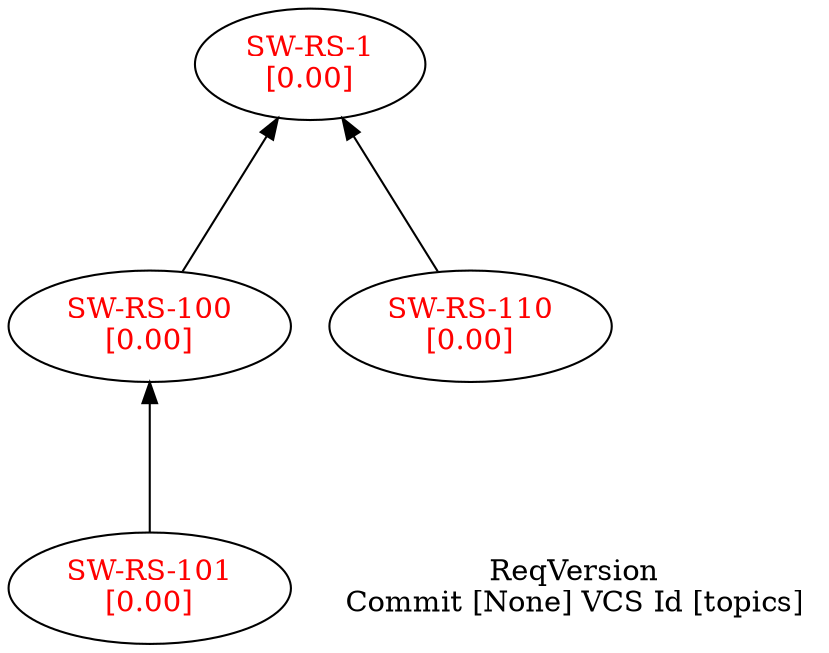 digraph reqdeps {
rankdir=BT;
mclimit=10.0;
nslimit=10.0;ranksep=1;
"SW-RS-1" [fontcolor=red,label="SW-RS-1\n[0.00]"];
"SW-RS-100" [fontcolor=red,label="SW-RS-100\n[0.00]"];
"SW-RS-100" -> "SW-RS-1";
"SW-RS-101" [fontcolor=red,label="SW-RS-101\n[0.00]"];
"SW-RS-101" -> "SW-RS-100";
"SW-RS-110" [fontcolor=red,label="SW-RS-110\n[0.00]"];
"SW-RS-110" -> "SW-RS-1";
ReqVersion [shape=plaintext label="ReqVersion\nCommit [None] VCS Id [topics]"]
}
